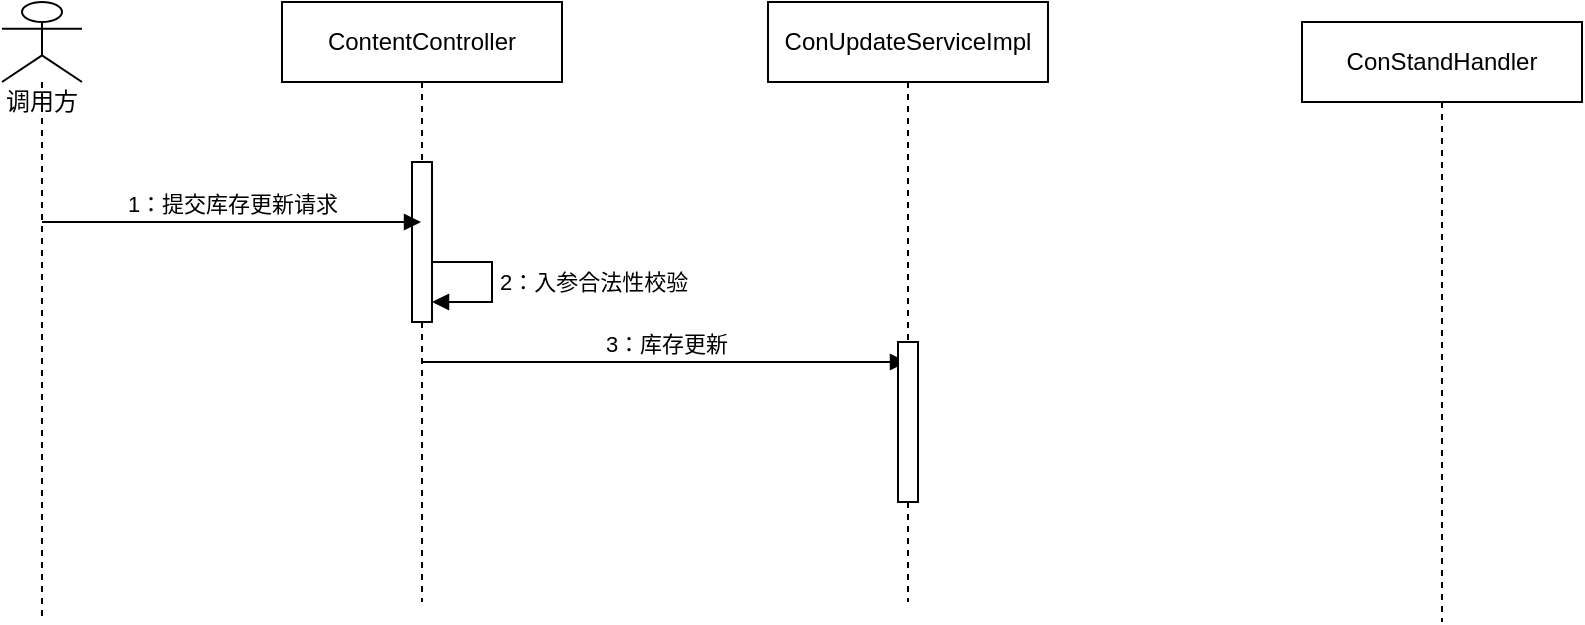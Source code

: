 <mxfile version="17.4.3" type="github">
  <diagram id="rUN5KzVGXAF8q-OH2IqZ" name="第 1 页">
    <mxGraphModel dx="865" dy="403" grid="1" gridSize="10" guides="1" tooltips="1" connect="1" arrows="1" fold="1" page="1" pageScale="1" pageWidth="827" pageHeight="1169" math="0" shadow="0">
      <root>
        <mxCell id="0" />
        <mxCell id="1" parent="0" />
        <mxCell id="Z9LiHGhNITF9_QhwEXv6-40" value="ContentController" style="shape=umlLifeline;perimeter=lifelinePerimeter;whiteSpace=wrap;html=1;container=1;collapsible=0;recursiveResize=0;outlineConnect=0;" vertex="1" parent="1">
          <mxGeometry x="210" y="180" width="140" height="300" as="geometry" />
        </mxCell>
        <mxCell id="Z9LiHGhNITF9_QhwEXv6-62" value="" style="html=1;points=[];perimeter=orthogonalPerimeter;" vertex="1" parent="Z9LiHGhNITF9_QhwEXv6-40">
          <mxGeometry x="65" y="80" width="10" height="80" as="geometry" />
        </mxCell>
        <mxCell id="Z9LiHGhNITF9_QhwEXv6-64" value="2：入参合法性校验" style="edgeStyle=orthogonalEdgeStyle;html=1;align=left;spacingLeft=2;endArrow=block;rounded=0;entryX=1;entryY=0;" edge="1" parent="Z9LiHGhNITF9_QhwEXv6-40">
          <mxGeometry relative="1" as="geometry">
            <mxPoint x="75" y="130" as="sourcePoint" />
            <Array as="points">
              <mxPoint x="105" y="130" />
            </Array>
            <mxPoint x="75" y="150" as="targetPoint" />
          </mxGeometry>
        </mxCell>
        <mxCell id="Z9LiHGhNITF9_QhwEXv6-65" value="3：库存更新" style="html=1;verticalAlign=bottom;endArrow=block;rounded=0;" edge="1" parent="Z9LiHGhNITF9_QhwEXv6-40" target="Z9LiHGhNITF9_QhwEXv6-41">
          <mxGeometry width="80" relative="1" as="geometry">
            <mxPoint x="70" y="180" as="sourcePoint" />
            <mxPoint x="150" y="180" as="targetPoint" />
          </mxGeometry>
        </mxCell>
        <mxCell id="Z9LiHGhNITF9_QhwEXv6-41" value="ConUpdateServiceImpl" style="shape=umlLifeline;perimeter=lifelinePerimeter;whiteSpace=wrap;html=1;container=1;collapsible=0;recursiveResize=0;outlineConnect=0;" vertex="1" parent="1">
          <mxGeometry x="453" y="180" width="140" height="300" as="geometry" />
        </mxCell>
        <mxCell id="Z9LiHGhNITF9_QhwEXv6-66" value="" style="html=1;points=[];perimeter=orthogonalPerimeter;" vertex="1" parent="Z9LiHGhNITF9_QhwEXv6-41">
          <mxGeometry x="65" y="170" width="10" height="80" as="geometry" />
        </mxCell>
        <mxCell id="Z9LiHGhNITF9_QhwEXv6-43" value="ConStandHandler" style="shape=umlLifeline;perimeter=lifelinePerimeter;whiteSpace=wrap;html=1;container=1;collapsible=0;recursiveResize=0;outlineConnect=0;" vertex="1" parent="1">
          <mxGeometry x="720" y="190" width="140" height="300" as="geometry" />
        </mxCell>
        <mxCell id="Z9LiHGhNITF9_QhwEXv6-48" value="调用方" style="shape=umlLifeline;participant=umlActor;perimeter=lifelinePerimeter;whiteSpace=wrap;html=1;container=1;collapsible=0;recursiveResize=0;verticalAlign=top;spacingTop=36;outlineConnect=0;" vertex="1" parent="1">
          <mxGeometry x="70" y="180" width="40" height="310" as="geometry" />
        </mxCell>
        <mxCell id="Z9LiHGhNITF9_QhwEXv6-59" value="1：提交库存更新请求" style="html=1;verticalAlign=bottom;endArrow=block;rounded=0;" edge="1" parent="Z9LiHGhNITF9_QhwEXv6-48" target="Z9LiHGhNITF9_QhwEXv6-40">
          <mxGeometry width="80" relative="1" as="geometry">
            <mxPoint x="20" y="110" as="sourcePoint" />
            <mxPoint x="100" y="110" as="targetPoint" />
          </mxGeometry>
        </mxCell>
      </root>
    </mxGraphModel>
  </diagram>
</mxfile>
